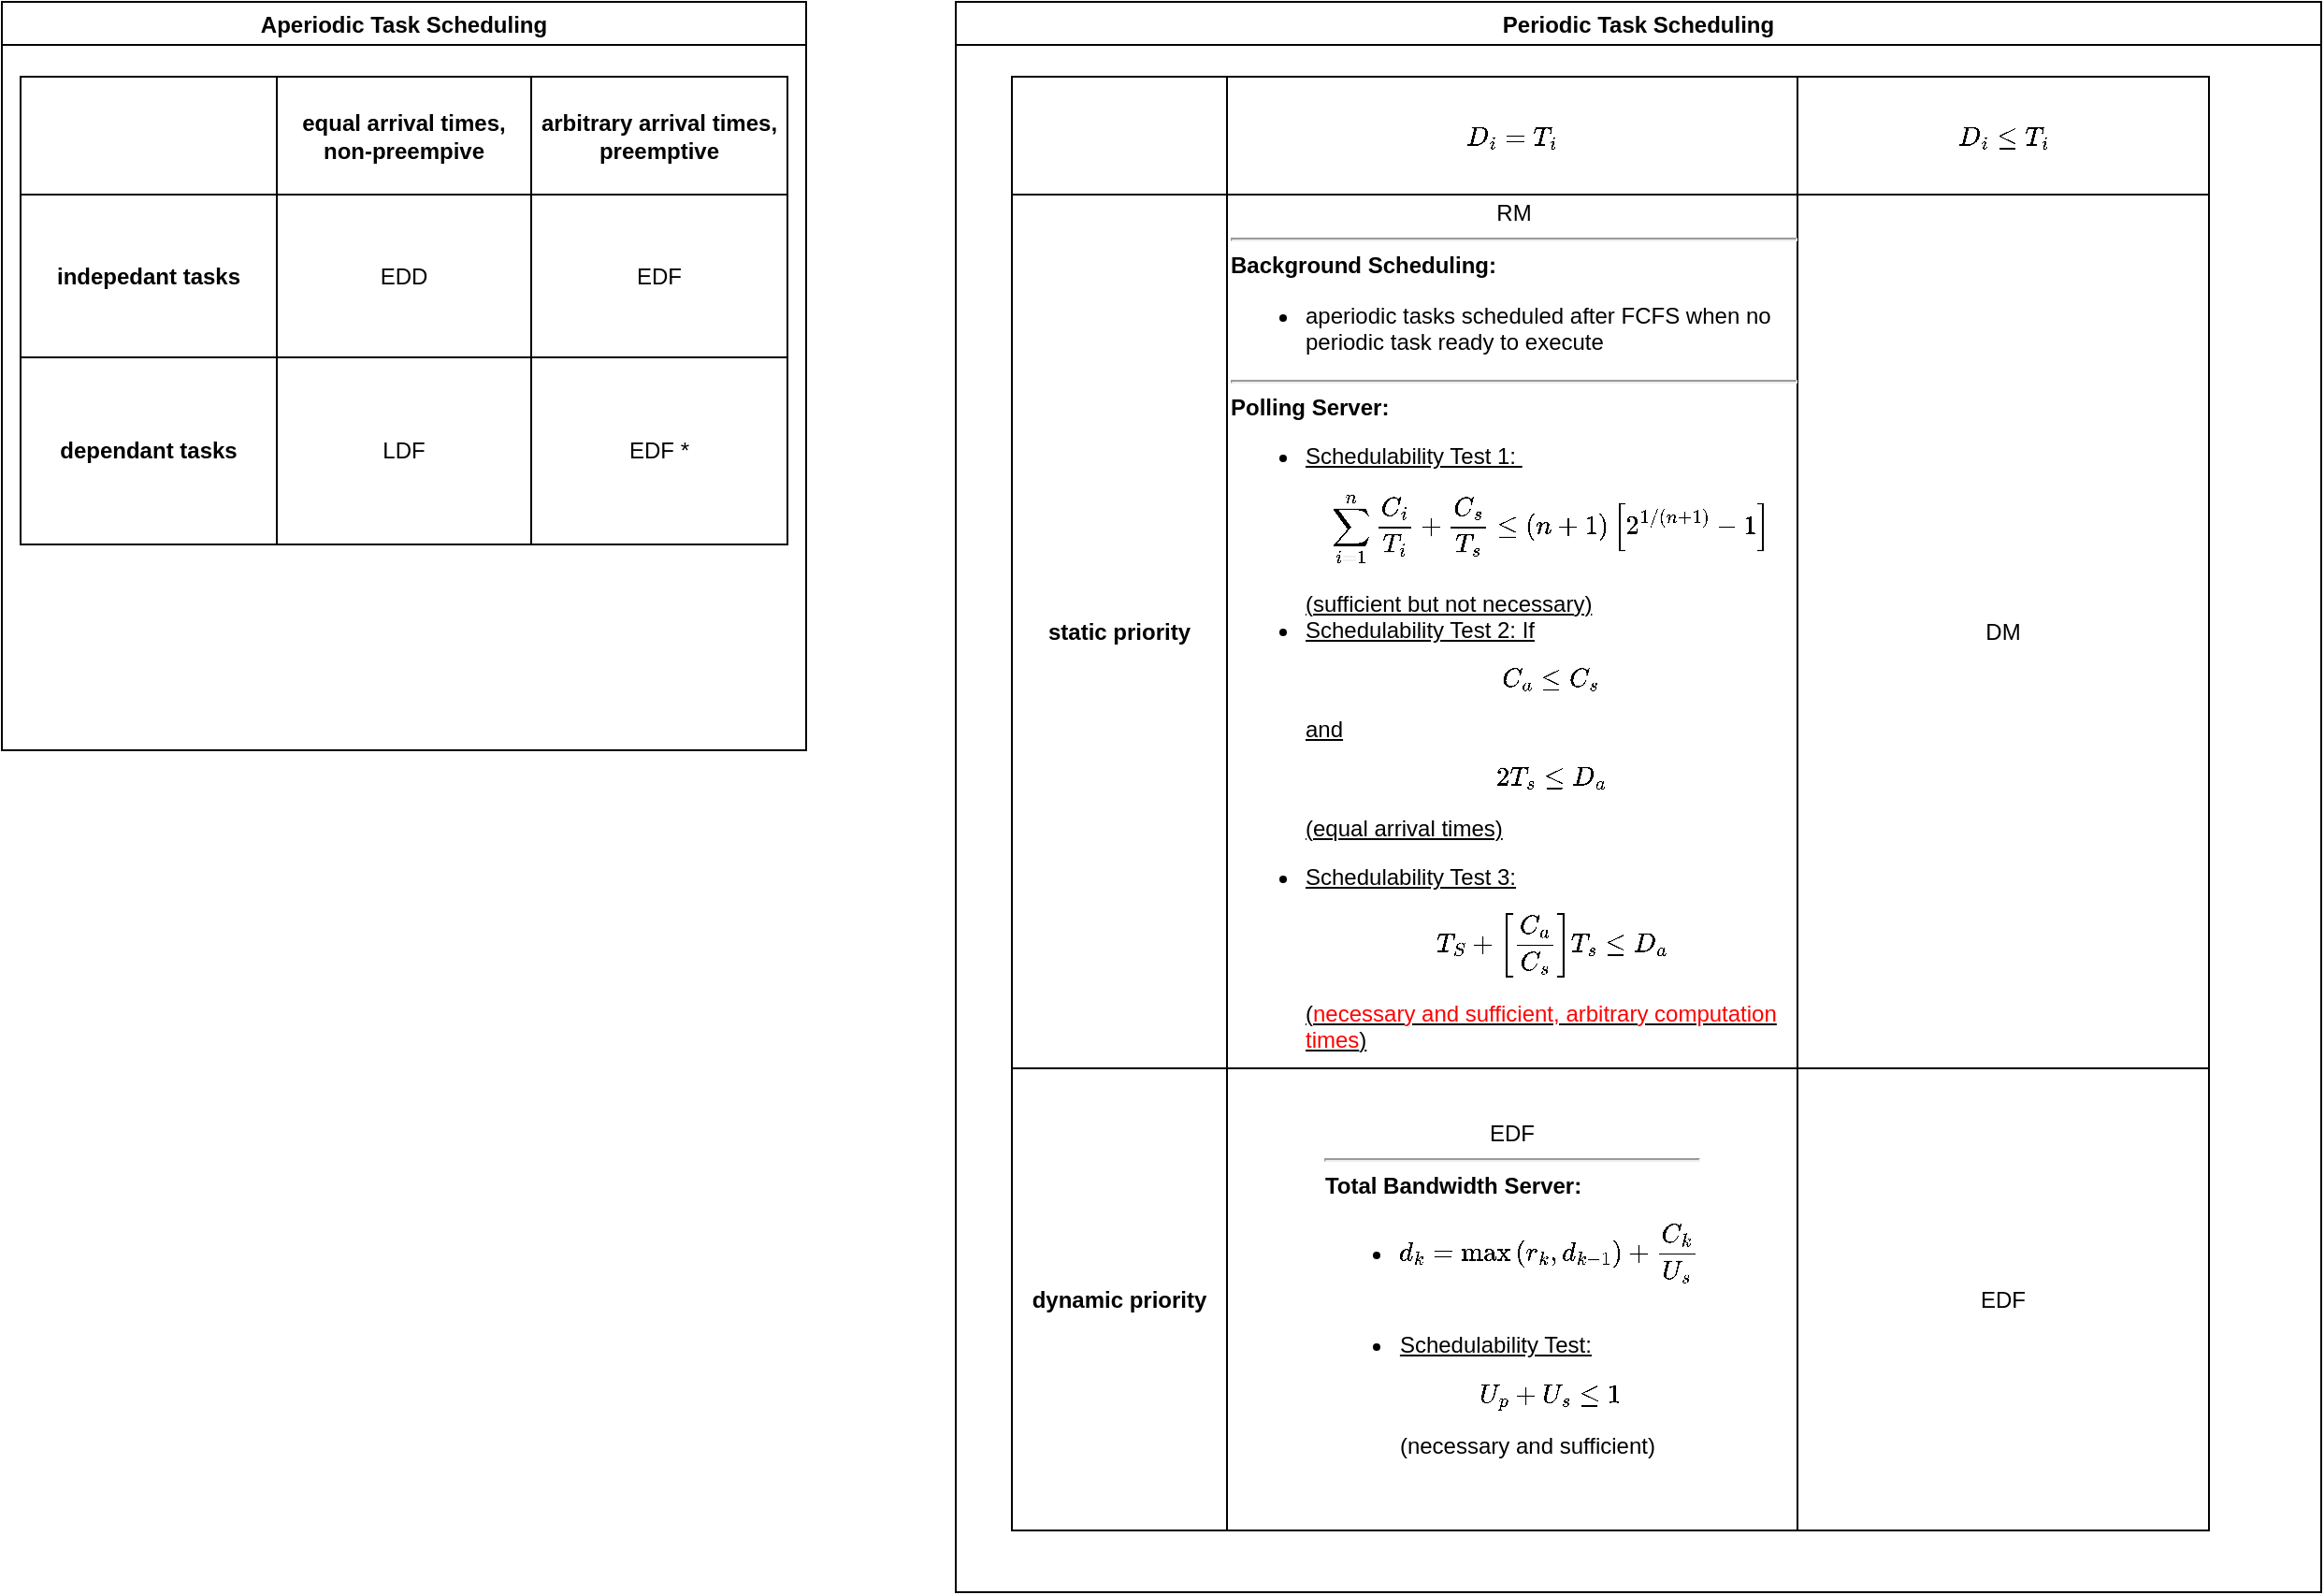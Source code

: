 <mxfile version="20.3.0" type="device"><diagram id="YxsHq-cPF5MXVeQU2Yrk" name="Page-1"><mxGraphModel dx="1408" dy="845" grid="1" gridSize="10" guides="1" tooltips="1" connect="1" arrows="1" fold="1" page="1" pageScale="1" pageWidth="827" pageHeight="1169" math="1" shadow="0"><root><mxCell id="0"/><mxCell id="1" parent="0"/><mxCell id="zJZw6nxxGpejawY2ekxu-3" value="Aperiodic Task Scheduling" style="swimlane;startSize=23;" parent="1" vertex="1"><mxGeometry x="40" y="40" width="430" height="400" as="geometry"/></mxCell><mxCell id="zJZw6nxxGpejawY2ekxu-20" value="" style="shape=table;startSize=0;container=1;collapsible=0;childLayout=tableLayout;" parent="zJZw6nxxGpejawY2ekxu-3" vertex="1"><mxGeometry x="10" y="40" width="410" height="250" as="geometry"/></mxCell><mxCell id="zJZw6nxxGpejawY2ekxu-21" value="" style="shape=tableRow;horizontal=0;startSize=0;swimlaneHead=0;swimlaneBody=0;top=0;left=0;bottom=0;right=0;collapsible=0;dropTarget=0;fillColor=none;points=[[0,0.5],[1,0.5]];portConstraint=eastwest;" parent="zJZw6nxxGpejawY2ekxu-20" vertex="1"><mxGeometry width="410" height="63" as="geometry"/></mxCell><mxCell id="zJZw6nxxGpejawY2ekxu-22" value="" style="shape=partialRectangle;html=1;whiteSpace=wrap;connectable=0;overflow=hidden;fillColor=none;top=0;left=0;bottom=0;right=0;pointerEvents=1;" parent="zJZw6nxxGpejawY2ekxu-21" vertex="1"><mxGeometry width="137" height="63" as="geometry"><mxRectangle width="137" height="63" as="alternateBounds"/></mxGeometry></mxCell><mxCell id="zJZw6nxxGpejawY2ekxu-23" value="&lt;b&gt;equal arrival times,&lt;br&gt;non-preempive&lt;/b&gt;" style="shape=partialRectangle;html=1;whiteSpace=wrap;connectable=0;overflow=hidden;fillColor=none;top=0;left=0;bottom=0;right=0;pointerEvents=1;" parent="zJZw6nxxGpejawY2ekxu-21" vertex="1"><mxGeometry x="137" width="136" height="63" as="geometry"><mxRectangle width="136" height="63" as="alternateBounds"/></mxGeometry></mxCell><mxCell id="zJZw6nxxGpejawY2ekxu-24" value="&lt;b&gt;arbitrary arrival times,&lt;br&gt;preemptive&lt;/b&gt;" style="shape=partialRectangle;html=1;whiteSpace=wrap;connectable=0;overflow=hidden;fillColor=none;top=0;left=0;bottom=0;right=0;pointerEvents=1;" parent="zJZw6nxxGpejawY2ekxu-21" vertex="1"><mxGeometry x="273" width="137" height="63" as="geometry"><mxRectangle width="137" height="63" as="alternateBounds"/></mxGeometry></mxCell><mxCell id="zJZw6nxxGpejawY2ekxu-25" value="" style="shape=tableRow;horizontal=0;startSize=0;swimlaneHead=0;swimlaneBody=0;top=0;left=0;bottom=0;right=0;collapsible=0;dropTarget=0;fillColor=none;points=[[0,0.5],[1,0.5]];portConstraint=eastwest;" parent="zJZw6nxxGpejawY2ekxu-20" vertex="1"><mxGeometry y="63" width="410" height="87" as="geometry"/></mxCell><mxCell id="zJZw6nxxGpejawY2ekxu-26" value="&lt;b&gt;indepedant tasks&lt;/b&gt;" style="shape=partialRectangle;html=1;whiteSpace=wrap;connectable=0;overflow=hidden;fillColor=none;top=0;left=0;bottom=0;right=0;pointerEvents=1;" parent="zJZw6nxxGpejawY2ekxu-25" vertex="1"><mxGeometry width="137" height="87" as="geometry"><mxRectangle width="137" height="87" as="alternateBounds"/></mxGeometry></mxCell><mxCell id="zJZw6nxxGpejawY2ekxu-27" value="EDD" style="shape=partialRectangle;html=1;whiteSpace=wrap;connectable=0;overflow=hidden;fillColor=none;top=0;left=0;bottom=0;right=0;pointerEvents=1;" parent="zJZw6nxxGpejawY2ekxu-25" vertex="1"><mxGeometry x="137" width="136" height="87" as="geometry"><mxRectangle width="136" height="87" as="alternateBounds"/></mxGeometry></mxCell><mxCell id="zJZw6nxxGpejawY2ekxu-28" value="EDF" style="shape=partialRectangle;html=1;whiteSpace=wrap;connectable=0;overflow=hidden;fillColor=none;top=0;left=0;bottom=0;right=0;pointerEvents=1;" parent="zJZw6nxxGpejawY2ekxu-25" vertex="1"><mxGeometry x="273" width="137" height="87" as="geometry"><mxRectangle width="137" height="87" as="alternateBounds"/></mxGeometry></mxCell><mxCell id="zJZw6nxxGpejawY2ekxu-29" value="" style="shape=tableRow;horizontal=0;startSize=0;swimlaneHead=0;swimlaneBody=0;top=0;left=0;bottom=0;right=0;collapsible=0;dropTarget=0;fillColor=none;points=[[0,0.5],[1,0.5]];portConstraint=eastwest;" parent="zJZw6nxxGpejawY2ekxu-20" vertex="1"><mxGeometry y="150" width="410" height="100" as="geometry"/></mxCell><mxCell id="zJZw6nxxGpejawY2ekxu-30" value="&lt;b&gt;dependant tasks&lt;/b&gt;" style="shape=partialRectangle;html=1;whiteSpace=wrap;connectable=0;overflow=hidden;fillColor=none;top=0;left=0;bottom=0;right=0;pointerEvents=1;" parent="zJZw6nxxGpejawY2ekxu-29" vertex="1"><mxGeometry width="137" height="100" as="geometry"><mxRectangle width="137" height="100" as="alternateBounds"/></mxGeometry></mxCell><mxCell id="zJZw6nxxGpejawY2ekxu-31" value="LDF" style="shape=partialRectangle;html=1;whiteSpace=wrap;connectable=0;overflow=hidden;fillColor=none;top=0;left=0;bottom=0;right=0;pointerEvents=1;" parent="zJZw6nxxGpejawY2ekxu-29" vertex="1"><mxGeometry x="137" width="136" height="100" as="geometry"><mxRectangle width="136" height="100" as="alternateBounds"/></mxGeometry></mxCell><mxCell id="zJZw6nxxGpejawY2ekxu-32" value="EDF *" style="shape=partialRectangle;html=1;whiteSpace=wrap;connectable=0;overflow=hidden;fillColor=none;top=0;left=0;bottom=0;right=0;pointerEvents=1;" parent="zJZw6nxxGpejawY2ekxu-29" vertex="1"><mxGeometry x="273" width="137" height="100" as="geometry"><mxRectangle width="137" height="100" as="alternateBounds"/></mxGeometry></mxCell><mxCell id="zJZw6nxxGpejawY2ekxu-33" value="Periodic Task Scheduling" style="swimlane;startSize=23;" parent="1" vertex="1"><mxGeometry x="550" y="40" width="730" height="850" as="geometry"/></mxCell><mxCell id="zJZw6nxxGpejawY2ekxu-34" value="" style="shape=table;startSize=0;container=1;collapsible=0;childLayout=tableLayout;" parent="zJZw6nxxGpejawY2ekxu-33" vertex="1"><mxGeometry x="30" y="40" width="640" height="777" as="geometry"/></mxCell><mxCell id="zJZw6nxxGpejawY2ekxu-35" value="" style="shape=tableRow;horizontal=0;startSize=0;swimlaneHead=0;swimlaneBody=0;top=0;left=0;bottom=0;right=0;collapsible=0;dropTarget=0;fillColor=none;points=[[0,0.5],[1,0.5]];portConstraint=eastwest;" parent="zJZw6nxxGpejawY2ekxu-34" vertex="1"><mxGeometry width="640" height="63" as="geometry"/></mxCell><mxCell id="zJZw6nxxGpejawY2ekxu-36" value="" style="shape=partialRectangle;html=1;whiteSpace=wrap;connectable=0;overflow=hidden;fillColor=none;top=0;left=0;bottom=0;right=0;pointerEvents=1;" parent="zJZw6nxxGpejawY2ekxu-35" vertex="1"><mxGeometry width="115" height="63" as="geometry"><mxRectangle width="115" height="63" as="alternateBounds"/></mxGeometry></mxCell><mxCell id="zJZw6nxxGpejawY2ekxu-37" value="$$D_i = T_i$$" style="shape=partialRectangle;html=1;whiteSpace=wrap;connectable=0;overflow=hidden;fillColor=none;top=0;left=0;bottom=0;right=0;pointerEvents=1;" parent="zJZw6nxxGpejawY2ekxu-35" vertex="1"><mxGeometry x="115" width="305" height="63" as="geometry"><mxRectangle width="305" height="63" as="alternateBounds"/></mxGeometry></mxCell><mxCell id="zJZw6nxxGpejawY2ekxu-38" value="$$D_i\le T_i$$" style="shape=partialRectangle;html=1;whiteSpace=wrap;connectable=0;overflow=hidden;fillColor=none;top=0;left=0;bottom=0;right=0;pointerEvents=1;" parent="zJZw6nxxGpejawY2ekxu-35" vertex="1"><mxGeometry x="420" width="220" height="63" as="geometry"><mxRectangle width="220" height="63" as="alternateBounds"/></mxGeometry></mxCell><mxCell id="zJZw6nxxGpejawY2ekxu-39" value="" style="shape=tableRow;horizontal=0;startSize=0;swimlaneHead=0;swimlaneBody=0;top=0;left=0;bottom=0;right=0;collapsible=0;dropTarget=0;fillColor=none;points=[[0,0.5],[1,0.5]];portConstraint=eastwest;" parent="zJZw6nxxGpejawY2ekxu-34" vertex="1"><mxGeometry y="63" width="640" height="467" as="geometry"/></mxCell><mxCell id="zJZw6nxxGpejawY2ekxu-40" value="&lt;b&gt;static priority&lt;/b&gt;" style="shape=partialRectangle;html=1;whiteSpace=wrap;connectable=0;overflow=hidden;fillColor=none;top=0;left=0;bottom=0;right=0;pointerEvents=1;" parent="zJZw6nxxGpejawY2ekxu-39" vertex="1"><mxGeometry width="115" height="467" as="geometry"><mxRectangle width="115" height="467" as="alternateBounds"/></mxGeometry></mxCell><mxCell id="zJZw6nxxGpejawY2ekxu-41" value="&lt;div style=&quot;text-align: center;&quot;&gt;&lt;span style=&quot;background-color: initial;&quot;&gt;RM&lt;/span&gt;&lt;/div&gt;&lt;hr&gt;&lt;b&gt;Background Scheduling:&lt;/b&gt;&lt;br&gt;&lt;ul&gt;&lt;li&gt;aperiodic tasks scheduled after FCFS when no periodic task ready to execute&lt;/li&gt;&lt;/ul&gt;&lt;div&gt;&lt;hr&gt;&lt;/div&gt;&lt;b&gt;Polling Server:&lt;/b&gt;&lt;br&gt;&lt;ul&gt;&lt;li&gt;&lt;u style=&quot;&quot;&gt;Schedulability Test 1:&amp;nbsp;&lt;/u&gt;&lt;u style=&quot;background-color: initial;&quot;&gt;$$\sum_{i=1}^n \frac{C_i}{T_i}+\frac{C_s}{T_s}\leq(n+1)\left[2^{1 /(n+1)}-1\right]$$ (sufficient but not necessary)&lt;/u&gt;&lt;/li&gt;&lt;li&gt;&lt;u style=&quot;background-color: initial;&quot;&gt;Schedulability Test 2: If $$C_a\le C_s$$ and $$2T_s\le D_a$$ (equal arrival times)&lt;/u&gt;&lt;/li&gt;&lt;/ul&gt;&lt;ul&gt;&lt;li&gt;&lt;u style=&quot;background-color: initial;&quot;&gt;Schedulability Test 3: $$T_S+\left[\frac{C_a}{C_s}\right] T_s \leq D_a$$ (&lt;font color=&quot;#ff0000&quot;&gt;necessary and sufficient, arbitrary computation times&lt;/font&gt;)&lt;/u&gt;&lt;br&gt;&lt;/li&gt;&lt;/ul&gt;" style="shape=partialRectangle;html=1;whiteSpace=wrap;connectable=0;overflow=hidden;fillColor=none;top=0;left=0;bottom=0;right=0;pointerEvents=1;align=left;" parent="zJZw6nxxGpejawY2ekxu-39" vertex="1"><mxGeometry x="115" width="305" height="467" as="geometry"><mxRectangle width="305" height="467" as="alternateBounds"/></mxGeometry></mxCell><mxCell id="zJZw6nxxGpejawY2ekxu-42" value="DM" style="shape=partialRectangle;html=1;whiteSpace=wrap;connectable=0;overflow=hidden;fillColor=none;top=0;left=0;bottom=0;right=0;pointerEvents=1;" parent="zJZw6nxxGpejawY2ekxu-39" vertex="1"><mxGeometry x="420" width="220" height="467" as="geometry"><mxRectangle width="220" height="467" as="alternateBounds"/></mxGeometry></mxCell><mxCell id="zJZw6nxxGpejawY2ekxu-43" value="" style="shape=tableRow;horizontal=0;startSize=0;swimlaneHead=0;swimlaneBody=0;top=0;left=0;bottom=0;right=0;collapsible=0;dropTarget=0;fillColor=none;points=[[0,0.5],[1,0.5]];portConstraint=eastwest;" parent="zJZw6nxxGpejawY2ekxu-34" vertex="1"><mxGeometry y="530" width="640" height="247" as="geometry"/></mxCell><mxCell id="zJZw6nxxGpejawY2ekxu-44" value="&lt;b&gt;dynamic priority&lt;/b&gt;" style="shape=partialRectangle;html=1;whiteSpace=wrap;connectable=0;overflow=hidden;fillColor=none;top=0;left=0;bottom=0;right=0;pointerEvents=1;" parent="zJZw6nxxGpejawY2ekxu-43" vertex="1"><mxGeometry width="115" height="247" as="geometry"><mxRectangle width="115" height="247" as="alternateBounds"/></mxGeometry></mxCell><mxCell id="zJZw6nxxGpejawY2ekxu-45" value="EDF&lt;br&gt;&lt;hr&gt;&lt;div style=&quot;text-align: left;&quot;&gt;&lt;b&gt;Total Bandwidth Server:&lt;/b&gt;&lt;/div&gt;&lt;div&gt;&lt;ul&gt;&lt;li style=&quot;text-align: left;&quot;&gt;&lt;span style=&quot;text-align: center;&quot;&gt;$$d_k=\max \left(r_k, d_{k-1}\right)+\frac{C_k}{U_s}$$&lt;/span&gt;&lt;br&gt;&lt;/li&gt;&lt;li style=&quot;text-align: left;&quot;&gt;&lt;span style=&quot;text-align: center;&quot;&gt;&lt;u&gt;Schedulability Test:&lt;/u&gt;&amp;nbsp;&lt;/span&gt;$$U_p + U_s \le 1$$ (necessary and sufficient)&lt;/li&gt;&lt;/ul&gt;&lt;/div&gt;" style="shape=partialRectangle;html=1;whiteSpace=wrap;connectable=0;overflow=hidden;fillColor=none;top=0;left=0;bottom=0;right=0;pointerEvents=1;" parent="zJZw6nxxGpejawY2ekxu-43" vertex="1"><mxGeometry x="115" width="305" height="247" as="geometry"><mxRectangle width="305" height="247" as="alternateBounds"/></mxGeometry></mxCell><mxCell id="zJZw6nxxGpejawY2ekxu-46" value="EDF" style="shape=partialRectangle;html=1;whiteSpace=wrap;connectable=0;overflow=hidden;fillColor=none;top=0;left=0;bottom=0;right=0;pointerEvents=1;" parent="zJZw6nxxGpejawY2ekxu-43" vertex="1"><mxGeometry x="420" width="220" height="247" as="geometry"><mxRectangle width="220" height="247" as="alternateBounds"/></mxGeometry></mxCell></root></mxGraphModel></diagram></mxfile>